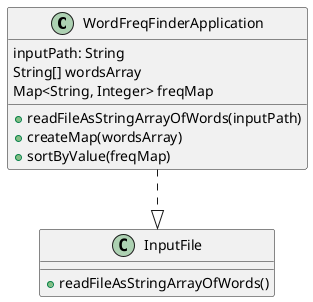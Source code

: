 @startuml

class WordFreqFinderApplication{
    inputPath: String
    String[] wordsArray
    Map<String, Integer> freqMap

   + readFileAsStringArrayOfWords(inputPath)
   + createMap(wordsArray)
   + sortByValue(freqMap)
}

WordFreqFinderApplication ..|> InputFile

class InputFile{
    + readFileAsStringArrayOfWords()
}

@enduml